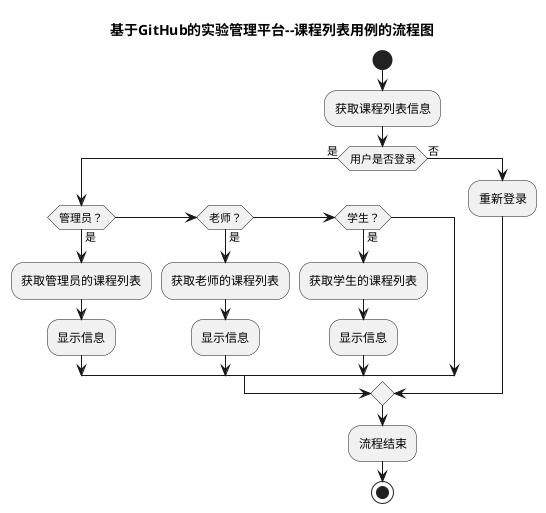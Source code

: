 @startuml
title 基于GitHub的实验管理平台--课程列表用例的流程图
start
:获取课程列表信息;
if(用户是否登录) then(是)
    if(管理员？) then(是)
        :获取管理员的课程列表;
        :显示信息;
    elseif(老师？) then(是)
        :获取老师的课程列表;
        :显示信息;
    elseif(学生？) then(是)
        :获取学生的课程列表;
        :显示信息;
    endif;
else(否)
    :重新登录;
endif;
:流程结束;
stop;
@enduml